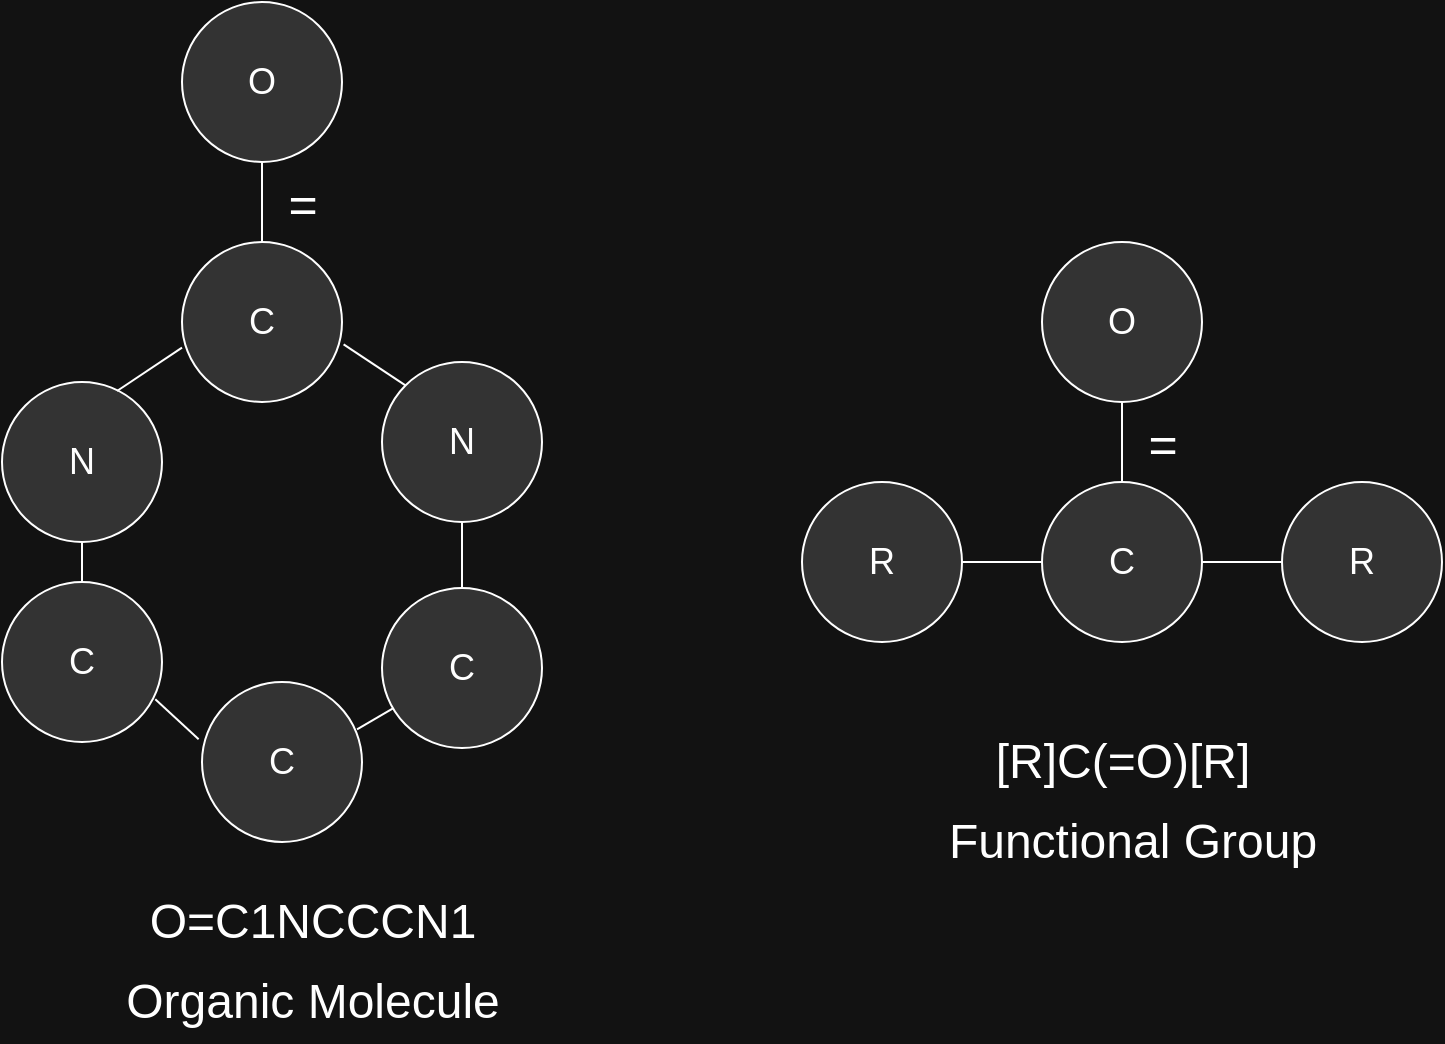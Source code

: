 <mxfile version="20.2.8" type="device"><diagram id="pz-0zv2YqAABv18I06md" name="Page-1"><mxGraphModel dx="1422" dy="775" grid="1" gridSize="10" guides="1" tooltips="1" connect="1" arrows="1" fold="1" page="1" pageScale="1" pageWidth="850" pageHeight="1100" background="#121212" math="0" shadow="0"><root><mxCell id="0"/><mxCell id="1" parent="0"/><mxCell id="b4MnSnECSiU7KJBgYFsh-1" value="&lt;font style=&quot;font-size: 18px;&quot;&gt;R&lt;/font&gt;" style="ellipse;whiteSpace=wrap;html=1;aspect=fixed;fillColor=#333333;labelBackgroundColor=none;fontColor=#FFFFFF;labelBorderColor=none;strokeColor=#FFFFFF;" parent="1" vertex="1"><mxGeometry x="440" y="250" width="80" height="80" as="geometry"/></mxCell><mxCell id="b4MnSnECSiU7KJBgYFsh-2" value="&lt;font style=&quot;font-size: 24px;&quot;&gt;[R]C(=O)[R]&lt;/font&gt;" style="text;html=1;align=center;verticalAlign=middle;resizable=0;points=[];autosize=1;strokeColor=none;fillColor=none;fontColor=#FFFFFF;labelBackgroundColor=none;labelBorderColor=none;" parent="1" vertex="1"><mxGeometry x="525" y="370" width="150" height="40" as="geometry"/></mxCell><mxCell id="b4MnSnECSiU7KJBgYFsh-3" value="&lt;font style=&quot;font-size: 18px;&quot;&gt;C&lt;/font&gt;" style="ellipse;whiteSpace=wrap;html=1;aspect=fixed;fillColor=#333333;labelBackgroundColor=none;fontColor=#FFFFFF;labelBorderColor=none;strokeColor=#FFFFFF;" parent="1" vertex="1"><mxGeometry x="560" y="250" width="80" height="80" as="geometry"/></mxCell><mxCell id="b4MnSnECSiU7KJBgYFsh-5" value="" style="endArrow=none;html=1;rounded=0;exitX=1;exitY=0.5;exitDx=0;exitDy=0;entryX=0;entryY=0.5;entryDx=0;entryDy=0;labelBackgroundColor=#828282;strokeColor=#FFFFFF;" parent="1" source="b4MnSnECSiU7KJBgYFsh-1" target="b4MnSnECSiU7KJBgYFsh-3" edge="1"><mxGeometry width="50" height="50" relative="1" as="geometry"><mxPoint x="640" y="340" as="sourcePoint"/><mxPoint x="690" y="290" as="targetPoint"/></mxGeometry></mxCell><mxCell id="b4MnSnECSiU7KJBgYFsh-6" value="&lt;font style=&quot;font-size: 18px;&quot;&gt;O&lt;/font&gt;" style="ellipse;whiteSpace=wrap;html=1;aspect=fixed;fillColor=#333333;labelBackgroundColor=none;fontColor=#FFFFFF;labelBorderColor=none;strokeColor=#FFFFFF;" parent="1" vertex="1"><mxGeometry x="560" y="130" width="80" height="80" as="geometry"/></mxCell><mxCell id="b4MnSnECSiU7KJBgYFsh-8" value="" style="endArrow=none;html=1;rounded=0;entryX=0.5;entryY=1;entryDx=0;entryDy=0;exitX=0.5;exitY=0;exitDx=0;exitDy=0;labelBackgroundColor=#828282;strokeColor=#FFFFFF;" parent="1" source="b4MnSnECSiU7KJBgYFsh-3" target="b4MnSnECSiU7KJBgYFsh-6" edge="1"><mxGeometry width="50" height="50" relative="1" as="geometry"><mxPoint x="690" y="470" as="sourcePoint"/><mxPoint x="740" y="420" as="targetPoint"/></mxGeometry></mxCell><mxCell id="b4MnSnECSiU7KJBgYFsh-9" value="&lt;font style=&quot;font-size: 18px;&quot;&gt;R&lt;/font&gt;" style="ellipse;whiteSpace=wrap;html=1;aspect=fixed;fillColor=#333333;labelBackgroundColor=none;fontColor=#FFFFFF;labelBorderColor=none;strokeColor=#FFFFFF;" parent="1" vertex="1"><mxGeometry x="680" y="250" width="80" height="80" as="geometry"/></mxCell><mxCell id="b4MnSnECSiU7KJBgYFsh-11" value="" style="endArrow=none;html=1;rounded=0;exitX=1;exitY=0.5;exitDx=0;exitDy=0;entryX=0;entryY=0.5;entryDx=0;entryDy=0;labelBackgroundColor=#828282;strokeColor=#FFFFFF;" parent="1" source="b4MnSnECSiU7KJBgYFsh-3" target="b4MnSnECSiU7KJBgYFsh-9" edge="1"><mxGeometry width="50" height="50" relative="1" as="geometry"><mxPoint x="650" y="260" as="sourcePoint"/><mxPoint x="700" y="210" as="targetPoint"/></mxGeometry></mxCell><mxCell id="b4MnSnECSiU7KJBgYFsh-12" value="&lt;font style=&quot;font-size: 18px;&quot;&gt;N&lt;/font&gt;" style="ellipse;whiteSpace=wrap;html=1;aspect=fixed;fillColor=#333333;labelBackgroundColor=none;fontColor=#FFFFFF;labelBorderColor=none;strokeColor=#FFFFFF;" parent="1" vertex="1"><mxGeometry x="40" y="200" width="80" height="80" as="geometry"/></mxCell><mxCell id="b4MnSnECSiU7KJBgYFsh-13" value="&lt;span style=&quot;font-size: 24px;&quot;&gt;O=C1NCCCN1&lt;/span&gt;" style="text;html=1;align=center;verticalAlign=middle;resizable=0;points=[];autosize=1;strokeColor=none;fillColor=none;fontColor=#FFFFFF;labelBackgroundColor=none;labelBorderColor=none;" parent="1" vertex="1"><mxGeometry x="100" y="450" width="190" height="40" as="geometry"/></mxCell><mxCell id="b4MnSnECSiU7KJBgYFsh-14" value="&lt;font style=&quot;font-size: 18px;&quot;&gt;C&lt;/font&gt;" style="ellipse;whiteSpace=wrap;html=1;aspect=fixed;fillColor=#333333;fontColor=#FFFFFF;labelBackgroundColor=none;labelBorderColor=none;strokeColor=#FFFFFF;" parent="1" vertex="1"><mxGeometry x="130" y="130" width="80" height="80" as="geometry"/></mxCell><mxCell id="b4MnSnECSiU7KJBgYFsh-16" value="&lt;font style=&quot;font-size: 18px;&quot;&gt;O&lt;/font&gt;" style="ellipse;whiteSpace=wrap;html=1;aspect=fixed;labelBorderColor=none;labelBackgroundColor=none;fillColor=#333333;fontColor=#FFFFFF;strokeColor=#FFFFFF;" parent="1" vertex="1"><mxGeometry x="130" y="10" width="80" height="80" as="geometry"/></mxCell><mxCell id="b4MnSnECSiU7KJBgYFsh-17" value="" style="endArrow=none;html=1;rounded=0;entryX=0.5;entryY=1;entryDx=0;entryDy=0;exitX=0.5;exitY=0;exitDx=0;exitDy=0;labelBackgroundColor=#828282;strokeColor=#FFFFFF;" parent="1" source="b4MnSnECSiU7KJBgYFsh-14" target="b4MnSnECSiU7KJBgYFsh-16" edge="1"><mxGeometry width="50" height="50" relative="1" as="geometry"><mxPoint x="260" y="350" as="sourcePoint"/><mxPoint x="310" y="300" as="targetPoint"/></mxGeometry></mxCell><mxCell id="b4MnSnECSiU7KJBgYFsh-18" value="&lt;font style=&quot;font-size: 18px;&quot;&gt;N&lt;/font&gt;" style="ellipse;whiteSpace=wrap;html=1;aspect=fixed;fillColor=#333333;labelBackgroundColor=none;fontColor=#FFFFFF;labelBorderColor=none;strokeColor=#FFFFFF;" parent="1" vertex="1"><mxGeometry x="230" y="190" width="80" height="80" as="geometry"/></mxCell><mxCell id="b4MnSnECSiU7KJBgYFsh-20" value="" style="endArrow=none;html=1;rounded=0;entryX=0;entryY=0.66;entryDx=0;entryDy=0;exitX=0.719;exitY=0.056;exitDx=0;exitDy=0;entryPerimeter=0;exitPerimeter=0;labelBackgroundColor=#828282;strokeColor=#FFFFFF;" parent="1" source="b4MnSnECSiU7KJBgYFsh-12" target="b4MnSnECSiU7KJBgYFsh-14" edge="1"><mxGeometry width="50" height="50" relative="1" as="geometry"><mxPoint x="160" y="270" as="sourcePoint"/><mxPoint x="160" y="230" as="targetPoint"/></mxGeometry></mxCell><mxCell id="b4MnSnECSiU7KJBgYFsh-22" value="" style="endArrow=none;html=1;rounded=0;entryX=1.01;entryY=0.64;entryDx=0;entryDy=0;exitX=0;exitY=0;exitDx=0;exitDy=0;entryPerimeter=0;labelBackgroundColor=#828282;strokeColor=#FFFFFF;" parent="1" source="b4MnSnECSiU7KJBgYFsh-18" target="b4MnSnECSiU7KJBgYFsh-14" edge="1"><mxGeometry width="50" height="50" relative="1" as="geometry"><mxPoint x="200" y="280.0" as="sourcePoint"/><mxPoint x="239.12" y="220.0" as="targetPoint"/></mxGeometry></mxCell><mxCell id="b4MnSnECSiU7KJBgYFsh-23" value="&lt;font style=&quot;font-size: 18px;&quot;&gt;C&lt;/font&gt;" style="ellipse;whiteSpace=wrap;html=1;aspect=fixed;fillColor=#333333;labelBackgroundColor=none;fontColor=#FFFFFF;labelBorderColor=none;strokeColor=#FFFFFF;" parent="1" vertex="1"><mxGeometry x="40" y="300" width="80" height="80" as="geometry"/></mxCell><mxCell id="b4MnSnECSiU7KJBgYFsh-25" value="&lt;font style=&quot;font-size: 18px;&quot;&gt;C&lt;/font&gt;" style="ellipse;whiteSpace=wrap;html=1;aspect=fixed;fillColor=#333333;labelBackgroundColor=none;fontColor=#FFFFFF;labelBorderColor=none;strokeColor=#FFFFFF;" parent="1" vertex="1"><mxGeometry x="140" y="350" width="80" height="80" as="geometry"/></mxCell><mxCell id="b4MnSnECSiU7KJBgYFsh-26" value="&lt;font style=&quot;font-size: 18px;&quot;&gt;C&lt;/font&gt;" style="ellipse;whiteSpace=wrap;html=1;aspect=fixed;fillColor=#333333;labelBackgroundColor=none;fontColor=#FFFFFF;labelBorderColor=none;strokeColor=#FFFFFF;" parent="1" vertex="1"><mxGeometry x="230" y="303" width="80" height="80" as="geometry"/></mxCell><mxCell id="b4MnSnECSiU7KJBgYFsh-28" value="" style="endArrow=none;html=1;rounded=0;entryX=-0.021;entryY=0.358;entryDx=0;entryDy=0;exitX=0.958;exitY=0.733;exitDx=0;exitDy=0;exitPerimeter=0;entryPerimeter=0;labelBackgroundColor=#828282;strokeColor=#FFFFFF;" parent="1" source="b4MnSnECSiU7KJBgYFsh-23" target="b4MnSnECSiU7KJBgYFsh-25" edge="1"><mxGeometry width="50" height="50" relative="1" as="geometry"><mxPoint x="92.48" y="318.64" as="sourcePoint"/><mxPoint x="90" y="290" as="targetPoint"/></mxGeometry></mxCell><mxCell id="b4MnSnECSiU7KJBgYFsh-29" value="" style="endArrow=none;html=1;rounded=0;exitX=0.969;exitY=0.296;exitDx=0;exitDy=0;exitPerimeter=0;labelBackgroundColor=#828282;strokeColor=#FFFFFF;" parent="1" source="b4MnSnECSiU7KJBgYFsh-25" target="b4MnSnECSiU7KJBgYFsh-26" edge="1"><mxGeometry width="50" height="50" relative="1" as="geometry"><mxPoint x="139.2" y="374.48" as="sourcePoint"/><mxPoint x="163.32" y="388.64" as="targetPoint"/></mxGeometry></mxCell><mxCell id="b4MnSnECSiU7KJBgYFsh-30" value="" style="endArrow=none;html=1;rounded=0;fontSize=18;exitX=0.5;exitY=1;exitDx=0;exitDy=0;entryX=0.5;entryY=0;entryDx=0;entryDy=0;labelBackgroundColor=#828282;strokeColor=#FFFFFF;" parent="1" source="b4MnSnECSiU7KJBgYFsh-12" target="b4MnSnECSiU7KJBgYFsh-23" edge="1"><mxGeometry width="50" height="50" relative="1" as="geometry"><mxPoint x="400" y="410" as="sourcePoint"/><mxPoint x="450" y="360" as="targetPoint"/></mxGeometry></mxCell><mxCell id="b4MnSnECSiU7KJBgYFsh-31" value="" style="endArrow=none;html=1;rounded=0;fontSize=18;entryX=0.5;entryY=1;entryDx=0;entryDy=0;labelBackgroundColor=#828282;strokeColor=#FFFFFF;" parent="1" source="b4MnSnECSiU7KJBgYFsh-26" target="b4MnSnECSiU7KJBgYFsh-18" edge="1"><mxGeometry width="50" height="50" relative="1" as="geometry"><mxPoint x="400" y="410" as="sourcePoint"/><mxPoint x="450" y="360" as="targetPoint"/></mxGeometry></mxCell><mxCell id="JpJls0UINuqx9SVAjtrs-1" value="&lt;span style=&quot;font-size: 24px;&quot;&gt;Organic Molecule&lt;/span&gt;" style="text;html=1;align=center;verticalAlign=middle;resizable=0;points=[];autosize=1;strokeColor=none;fillColor=none;fontColor=#FFFFFF;labelBackgroundColor=none;labelBorderColor=none;" parent="1" vertex="1"><mxGeometry x="90" y="490" width="210" height="40" as="geometry"/></mxCell><mxCell id="JpJls0UINuqx9SVAjtrs-2" value="&lt;span style=&quot;font-size: 24px;&quot;&gt;Functional Group&lt;/span&gt;" style="text;html=1;align=center;verticalAlign=middle;resizable=0;points=[];autosize=1;strokeColor=none;fillColor=none;fontColor=#FFFFFF;labelBackgroundColor=none;labelBorderColor=none;" parent="1" vertex="1"><mxGeometry x="500" y="410" width="210" height="40" as="geometry"/></mxCell><mxCell id="c7p2jeTCN6MoV7ZTWHnh-2" value="&lt;font style=&quot;font-size: 25px;&quot;&gt;=&lt;/font&gt;" style="text;html=1;align=center;verticalAlign=middle;resizable=0;points=[];autosize=1;strokeColor=none;fillColor=none;fontColor=#FFFFFF;" vertex="1" parent="1"><mxGeometry x="600" y="210" width="40" height="40" as="geometry"/></mxCell><mxCell id="c7p2jeTCN6MoV7ZTWHnh-3" value="&lt;font style=&quot;font-size: 25px;&quot;&gt;=&lt;/font&gt;" style="text;html=1;align=center;verticalAlign=middle;resizable=0;points=[];autosize=1;strokeColor=none;fillColor=none;fontColor=#FFFFFF;" vertex="1" parent="1"><mxGeometry x="170" y="90" width="40" height="40" as="geometry"/></mxCell></root></mxGraphModel></diagram></mxfile>